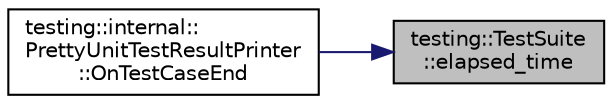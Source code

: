 digraph "testing::TestSuite::elapsed_time"
{
 // LATEX_PDF_SIZE
  bgcolor="transparent";
  edge [fontname="Helvetica",fontsize="10",labelfontname="Helvetica",labelfontsize="10"];
  node [fontname="Helvetica",fontsize="10",shape=record];
  rankdir="RL";
  Node1 [label="testing::TestSuite\l::elapsed_time",height=0.2,width=0.4,color="black", fillcolor="grey75", style="filled", fontcolor="black",tooltip=" "];
  Node1 -> Node2 [dir="back",color="midnightblue",fontsize="10",style="solid",fontname="Helvetica"];
  Node2 [label="testing::internal::\lPrettyUnitTestResultPrinter\l::OnTestCaseEnd",height=0.2,width=0.4,color="black",URL="$classtesting_1_1internal_1_1PrettyUnitTestResultPrinter.html#acc7a17a23b314933e450f549de88b9a5",tooltip=" "];
}
